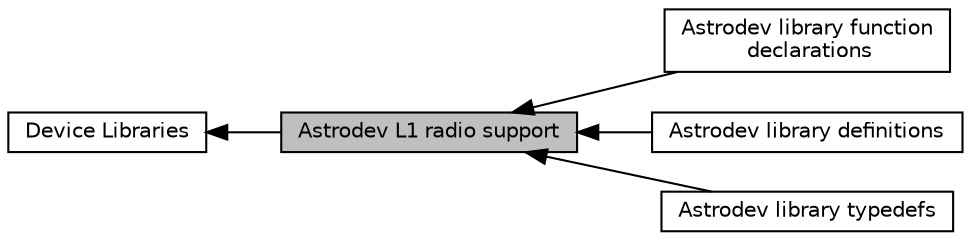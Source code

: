 digraph "Astrodev L1 radio support"
{
  edge [fontname="Helvetica",fontsize="10",labelfontname="Helvetica",labelfontsize="10"];
  node [fontname="Helvetica",fontsize="10",shape=record];
  rankdir=LR;
  Node4 [label="Astrodev library function\l declarations",height=0.2,width=0.4,color="black", fillcolor="white", style="filled",URL="$group__astrodev__functions.html"];
  Node2 [label="Astrodev library definitions",height=0.2,width=0.4,color="black", fillcolor="white", style="filled",URL="$group__astrodev__defines.html"];
  Node0 [label="Astrodev L1 radio support",height=0.2,width=0.4,color="black", fillcolor="grey75", style="filled", fontcolor="black"];
  Node1 [label="Device Libraries",height=0.2,width=0.4,color="black", fillcolor="white", style="filled",URL="$group__devices.html"];
  Node3 [label="Astrodev library typedefs",height=0.2,width=0.4,color="black", fillcolor="white", style="filled",URL="$group__astrodev__typedefs.html"];
  Node1->Node0 [shape=plaintext, dir="back", style="solid"];
  Node0->Node2 [shape=plaintext, dir="back", style="solid"];
  Node0->Node3 [shape=plaintext, dir="back", style="solid"];
  Node0->Node4 [shape=plaintext, dir="back", style="solid"];
}
